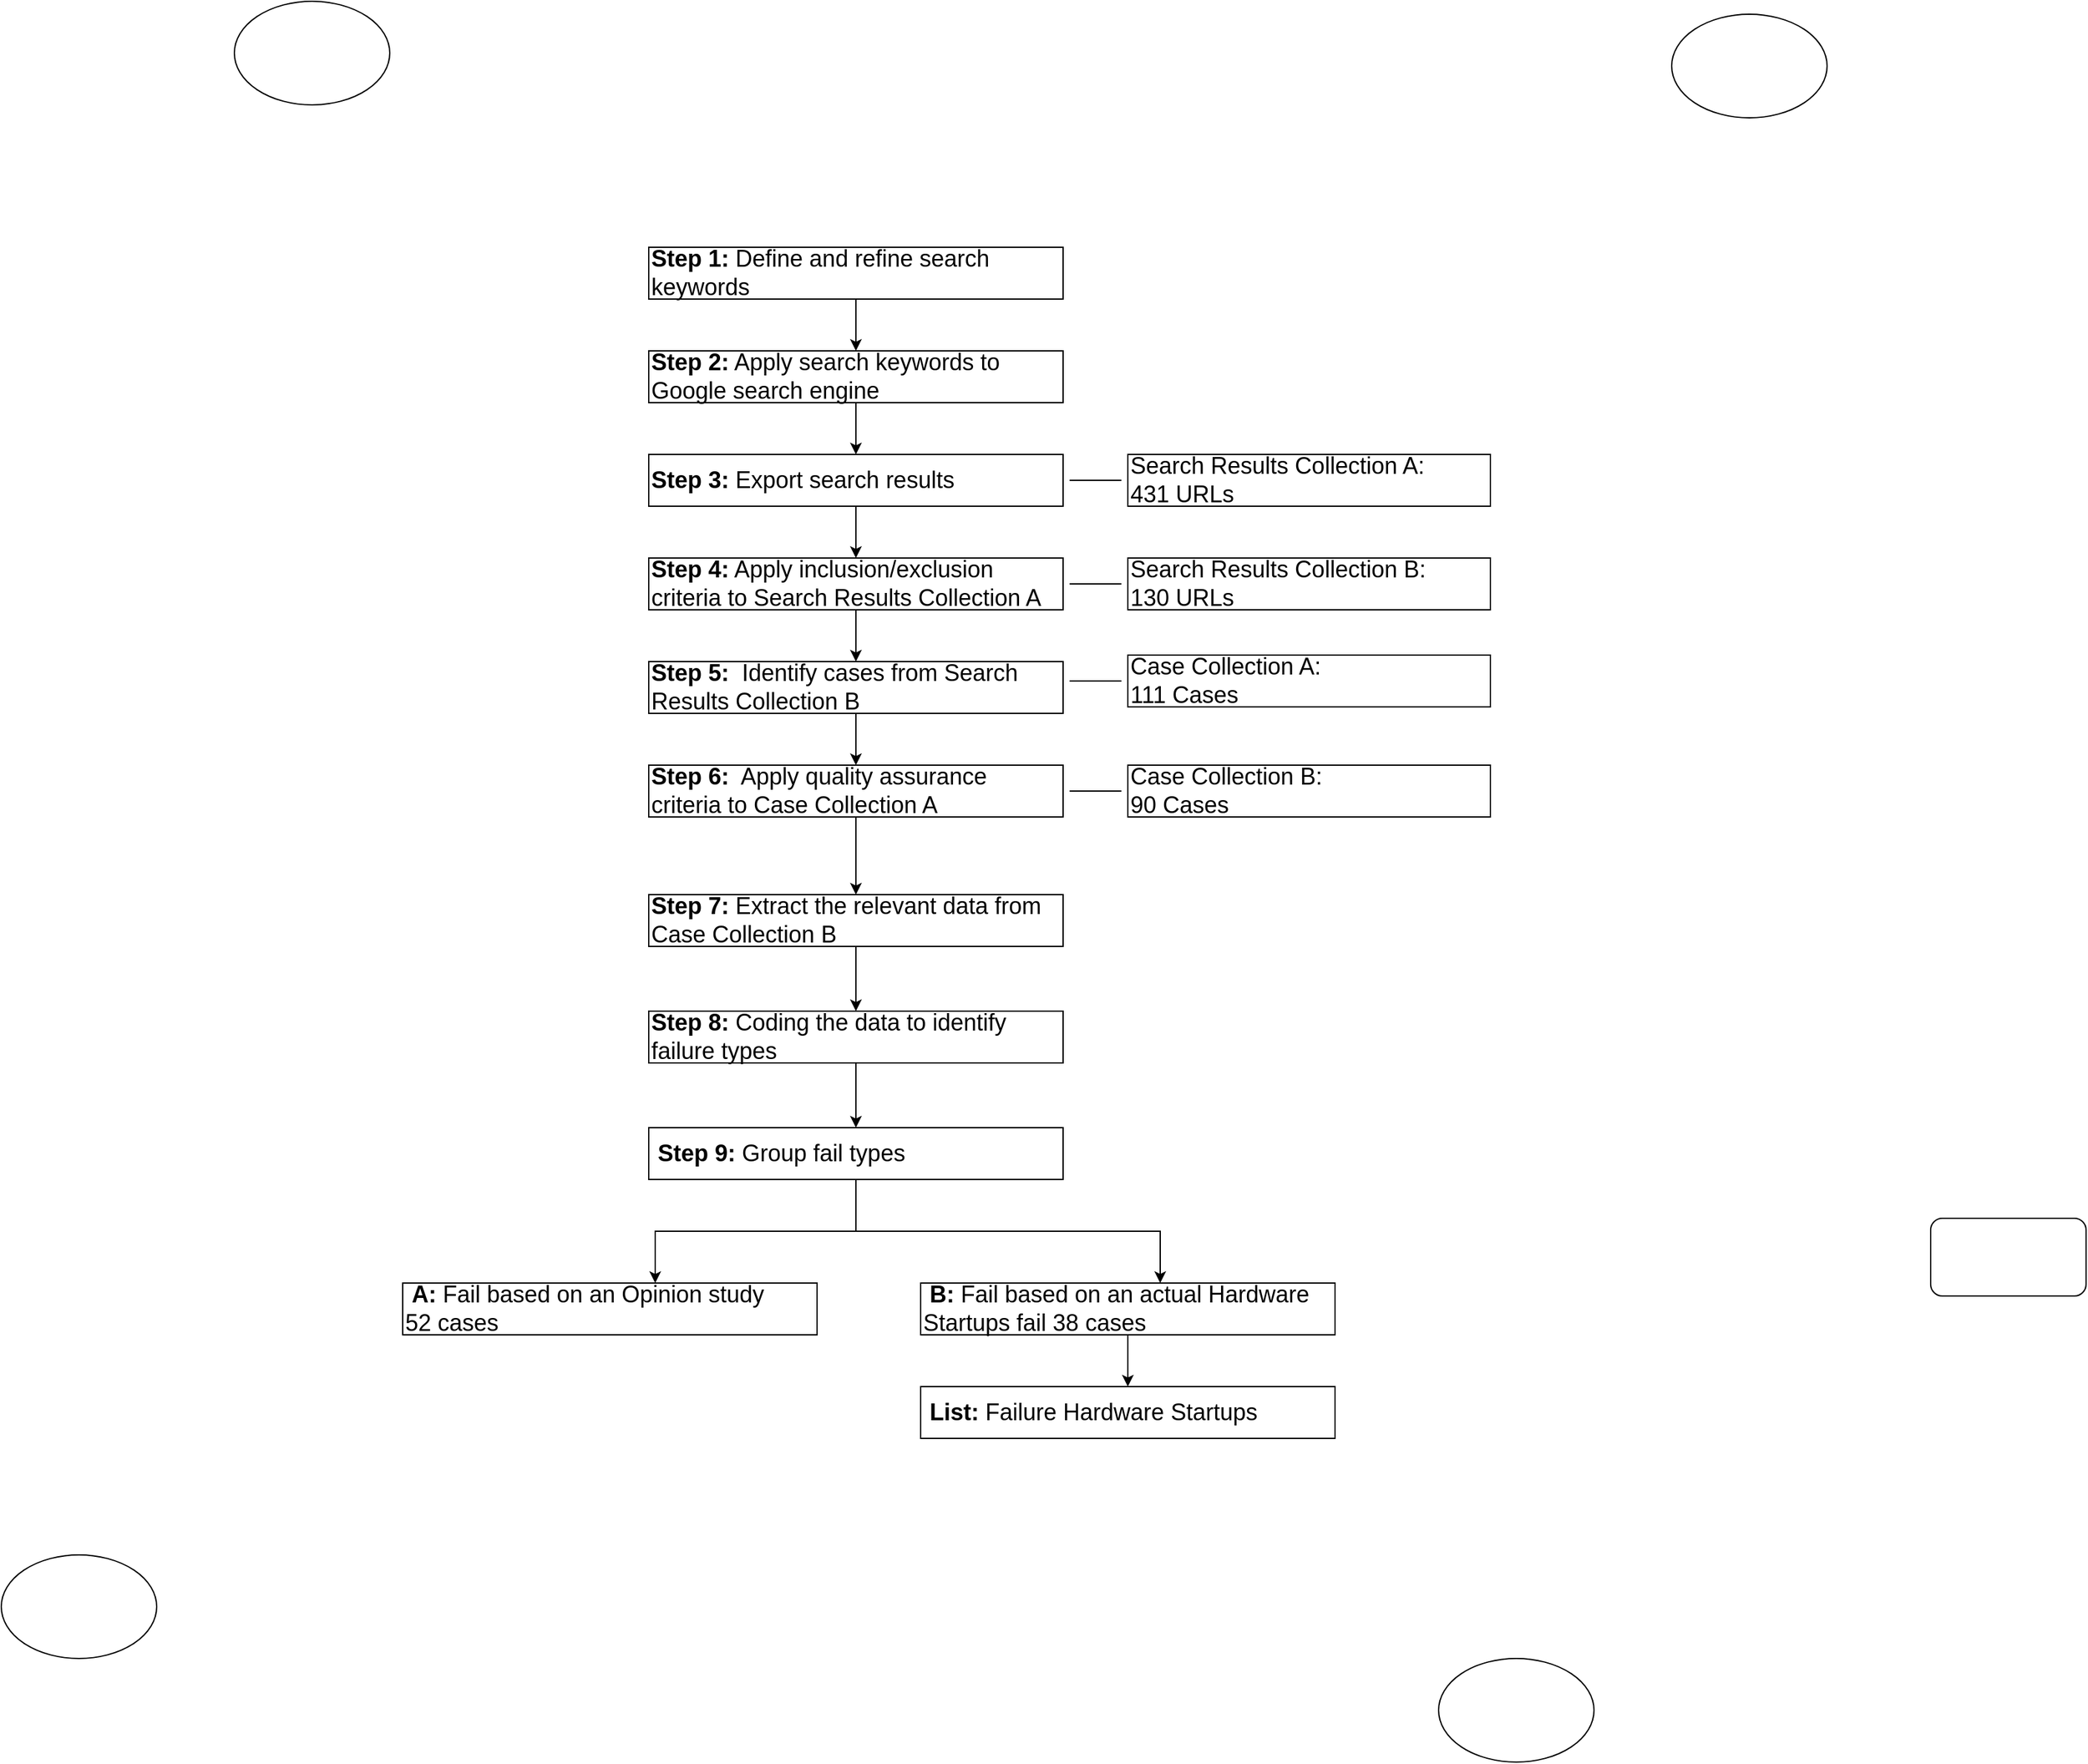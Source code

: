 <mxfile version="16.5.1" type="device"><diagram id="Nd7_CFRV14rQpbXdipW8" name="Page-1"><mxGraphModel dx="1799" dy="1679" grid="1" gridSize="10" guides="1" tooltips="1" connect="1" arrows="1" fold="1" page="1" pageScale="1" pageWidth="850" pageHeight="1100" background="none" math="0" shadow="0"><root><mxCell id="0"/><mxCell id="1" parent="0"/><mxCell id="GdU9TM8Ct2rXfRu2e6hb-13" style="edgeStyle=orthogonalEdgeStyle;rounded=0;orthogonalLoop=1;jettySize=auto;html=1;entryX=0.5;entryY=0;entryDx=0;entryDy=0;" parent="1" source="fW3DbDXMhVstgkhlety4-16" target="fW3DbDXMhVstgkhlety4-19" edge="1"><mxGeometry relative="1" as="geometry"/></mxCell><mxCell id="fW3DbDXMhVstgkhlety4-16" value="&lt;span style=&quot;white-space: normal&quot;&gt;&lt;font style=&quot;font-size: 18px&quot;&gt;&lt;b&gt;Step 1:&lt;/b&gt; Define and refine search keywords&lt;/font&gt;&lt;/span&gt;" style="rounded=0;whiteSpace=wrap;html=1;align=left;" parent="1" vertex="1"><mxGeometry x="80" y="160" width="320" height="40" as="geometry"/></mxCell><mxCell id="bF6Con31p_uxn-oNIRWd-7" style="edgeStyle=orthogonalEdgeStyle;rounded=0;orthogonalLoop=1;jettySize=auto;html=1;entryX=0.5;entryY=0;entryDx=0;entryDy=0;" parent="1" source="fW3DbDXMhVstgkhlety4-19" target="GdU9TM8Ct2rXfRu2e6hb-11" edge="1"><mxGeometry relative="1" as="geometry"/></mxCell><mxCell id="fW3DbDXMhVstgkhlety4-19" value="&lt;font style=&quot;font-size: 18px&quot;&gt;&lt;b&gt;Step 2:&lt;/b&gt; Apply search keywords to Google search engine&lt;/font&gt;" style="rounded=0;whiteSpace=wrap;html=1;align=left;" parent="1" vertex="1"><mxGeometry x="80" y="240" width="320" height="40" as="geometry"/></mxCell><mxCell id="bF6Con31p_uxn-oNIRWd-8" style="edgeStyle=orthogonalEdgeStyle;rounded=0;orthogonalLoop=1;jettySize=auto;html=1;exitX=0.5;exitY=1;exitDx=0;exitDy=0;entryX=0.5;entryY=0;entryDx=0;entryDy=0;" parent="1" source="GdU9TM8Ct2rXfRu2e6hb-11" target="bF6Con31p_uxn-oNIRWd-1" edge="1"><mxGeometry relative="1" as="geometry"/></mxCell><mxCell id="GdU9TM8Ct2rXfRu2e6hb-11" value="&lt;font style=&quot;font-size: 18px&quot;&gt;&lt;b&gt;Step 3:&lt;/b&gt; Export search results&lt;/font&gt;" style="rounded=0;whiteSpace=wrap;html=1;align=left;" parent="1" vertex="1"><mxGeometry x="80" y="320" width="320" height="40" as="geometry"/></mxCell><mxCell id="bF6Con31p_uxn-oNIRWd-9" style="edgeStyle=orthogonalEdgeStyle;rounded=0;orthogonalLoop=1;jettySize=auto;html=1;exitX=0.5;exitY=1;exitDx=0;exitDy=0;entryX=0.5;entryY=0;entryDx=0;entryDy=0;" parent="1" source="bF6Con31p_uxn-oNIRWd-1" target="bF6Con31p_uxn-oNIRWd-2" edge="1"><mxGeometry relative="1" as="geometry"/></mxCell><mxCell id="bF6Con31p_uxn-oNIRWd-1" value="&lt;font style=&quot;font-size: 18px&quot;&gt;&lt;b&gt;Step 4:&lt;/b&gt; Apply inclusion/exclusion criteria to Search Results Collection A&lt;/font&gt;" style="rounded=0;whiteSpace=wrap;html=1;align=left;" parent="1" vertex="1"><mxGeometry x="80" y="400" width="320" height="40" as="geometry"/></mxCell><mxCell id="bF6Con31p_uxn-oNIRWd-10" style="edgeStyle=orthogonalEdgeStyle;rounded=0;orthogonalLoop=1;jettySize=auto;html=1;exitX=0.5;exitY=1;exitDx=0;exitDy=0;entryX=0.5;entryY=0;entryDx=0;entryDy=0;" parent="1" source="bF6Con31p_uxn-oNIRWd-2" target="bF6Con31p_uxn-oNIRWd-3" edge="1"><mxGeometry relative="1" as="geometry"/></mxCell><mxCell id="bF6Con31p_uxn-oNIRWd-2" value="&lt;font style=&quot;font-size: 18px&quot;&gt;&lt;b&gt;Step 5:&lt;/b&gt;&amp;nbsp; Identify cases from Search Results Collection B&lt;/font&gt;" style="rounded=0;whiteSpace=wrap;html=1;align=left;" parent="1" vertex="1"><mxGeometry x="80" y="480" width="320" height="40" as="geometry"/></mxCell><mxCell id="bF6Con31p_uxn-oNIRWd-11" style="edgeStyle=orthogonalEdgeStyle;rounded=0;orthogonalLoop=1;jettySize=auto;html=1;exitX=0.5;exitY=1;exitDx=0;exitDy=0;entryX=0.5;entryY=0;entryDx=0;entryDy=0;" parent="1" source="bF6Con31p_uxn-oNIRWd-3" target="bF6Con31p_uxn-oNIRWd-4" edge="1"><mxGeometry relative="1" as="geometry"/></mxCell><mxCell id="bF6Con31p_uxn-oNIRWd-3" value="&lt;font style=&quot;font-size: 18px&quot;&gt;&lt;b&gt;Step 6:&lt;/b&gt;&amp;nbsp; Apply quality assurance criteria to Case Collection A&lt;/font&gt;" style="rounded=0;whiteSpace=wrap;html=1;align=left;" parent="1" vertex="1"><mxGeometry x="80" y="560" width="320" height="40" as="geometry"/></mxCell><mxCell id="bF6Con31p_uxn-oNIRWd-12" style="edgeStyle=orthogonalEdgeStyle;rounded=0;orthogonalLoop=1;jettySize=auto;html=1;exitX=0.5;exitY=1;exitDx=0;exitDy=0;entryX=0.5;entryY=0;entryDx=0;entryDy=0;" parent="1" source="bF6Con31p_uxn-oNIRWd-4" target="bF6Con31p_uxn-oNIRWd-5" edge="1"><mxGeometry relative="1" as="geometry"/></mxCell><mxCell id="bF6Con31p_uxn-oNIRWd-4" value="&lt;font style=&quot;font-size: 18px&quot;&gt;&lt;b&gt;Step 7:&lt;/b&gt; Extract the relevant data from Case Collection B&lt;/font&gt;" style="rounded=0;whiteSpace=wrap;html=1;align=left;" parent="1" vertex="1"><mxGeometry x="80" y="660" width="320" height="40" as="geometry"/></mxCell><mxCell id="bF6Con31p_uxn-oNIRWd-13" style="edgeStyle=orthogonalEdgeStyle;rounded=0;orthogonalLoop=1;jettySize=auto;html=1;exitX=0.5;exitY=1;exitDx=0;exitDy=0;entryX=0.5;entryY=0;entryDx=0;entryDy=0;" parent="1" source="bF6Con31p_uxn-oNIRWd-5" target="bF6Con31p_uxn-oNIRWd-6" edge="1"><mxGeometry relative="1" as="geometry"/></mxCell><mxCell id="bF6Con31p_uxn-oNIRWd-5" value="&lt;font style=&quot;font-size: 18px&quot;&gt;&lt;b&gt;Step 8:&lt;/b&gt; Coding the data to identify failure types&lt;/font&gt;" style="rounded=0;whiteSpace=wrap;html=1;align=left;" parent="1" vertex="1"><mxGeometry x="80" y="750" width="320" height="40" as="geometry"/></mxCell><mxCell id="o_aUukuBs2WO-H8pidTr-4" style="edgeStyle=orthogonalEdgeStyle;rounded=0;orthogonalLoop=1;jettySize=auto;html=1;" parent="1" source="bF6Con31p_uxn-oNIRWd-6" target="o_aUukuBs2WO-H8pidTr-1" edge="1"><mxGeometry relative="1" as="geometry"><Array as="points"><mxPoint x="240" y="920"/><mxPoint x="475" y="920"/></Array></mxGeometry></mxCell><mxCell id="o_aUukuBs2WO-H8pidTr-5" style="edgeStyle=orthogonalEdgeStyle;rounded=0;orthogonalLoop=1;jettySize=auto;html=1;exitX=0.5;exitY=1;exitDx=0;exitDy=0;" parent="1" source="bF6Con31p_uxn-oNIRWd-6" target="o_aUukuBs2WO-H8pidTr-2" edge="1"><mxGeometry relative="1" as="geometry"><Array as="points"><mxPoint x="240" y="920"/><mxPoint x="85" y="920"/></Array></mxGeometry></mxCell><mxCell id="bF6Con31p_uxn-oNIRWd-6" value="&lt;font style=&quot;font-size: 18px&quot;&gt;&lt;b&gt;&amp;nbsp;Step 9:&amp;nbsp;&lt;/b&gt;Group fail types&lt;/font&gt;" style="rounded=0;whiteSpace=wrap;html=1;align=left;" parent="1" vertex="1"><mxGeometry x="80" y="840" width="320" height="40" as="geometry"/></mxCell><mxCell id="bF6Con31p_uxn-oNIRWd-15" value="&lt;font style=&quot;font-size: 18px&quot;&gt;Search Results Collection A:&lt;br&gt;431 URLs&lt;/font&gt;" style="rounded=0;whiteSpace=wrap;html=1;align=left;" parent="1" vertex="1"><mxGeometry x="450" y="320" width="280" height="40" as="geometry"/></mxCell><mxCell id="bF6Con31p_uxn-oNIRWd-16" value="&lt;font style=&quot;font-size: 18px&quot;&gt;Search Results Collection B:&lt;br&gt;130 URLs&lt;/font&gt;" style="rounded=0;whiteSpace=wrap;html=1;align=left;" parent="1" vertex="1"><mxGeometry x="450" y="400" width="280" height="40" as="geometry"/></mxCell><mxCell id="bF6Con31p_uxn-oNIRWd-19" value="&lt;font style=&quot;font-size: 18px&quot;&gt;Case Collection A:&lt;br&gt;111 Cases&lt;/font&gt;" style="rounded=0;whiteSpace=wrap;html=1;align=left;" parent="1" vertex="1"><mxGeometry x="450" y="475" width="280" height="40" as="geometry"/></mxCell><mxCell id="bF6Con31p_uxn-oNIRWd-20" value="&lt;font style=&quot;font-size: 18px&quot;&gt;Case Collection B:&lt;br&gt;90 Cases&lt;/font&gt;" style="rounded=0;whiteSpace=wrap;html=1;align=left;" parent="1" vertex="1"><mxGeometry x="450" y="560" width="280" height="40" as="geometry"/></mxCell><mxCell id="o_aUukuBs2WO-H8pidTr-7" style="edgeStyle=orthogonalEdgeStyle;rounded=0;orthogonalLoop=1;jettySize=auto;html=1;entryX=0.5;entryY=0;entryDx=0;entryDy=0;" parent="1" source="o_aUukuBs2WO-H8pidTr-1" target="o_aUukuBs2WO-H8pidTr-6" edge="1"><mxGeometry relative="1" as="geometry"/></mxCell><mxCell id="o_aUukuBs2WO-H8pidTr-1" value="&lt;span style=&quot;font-size: 18px&quot;&gt;&lt;b&gt;&amp;nbsp;B:&lt;/b&gt; Fail based on an actual Hardware Startups fail 38 cases&lt;/span&gt;" style="rounded=0;whiteSpace=wrap;html=1;align=left;" parent="1" vertex="1"><mxGeometry x="290" y="960" width="320" height="40" as="geometry"/></mxCell><mxCell id="o_aUukuBs2WO-H8pidTr-2" value="&lt;span style=&quot;font-size: 18px&quot;&gt;&lt;b&gt;&amp;nbsp;A:&lt;/b&gt; Fail based on an Opinion study&lt;br&gt;52 cases&lt;br&gt;&lt;/span&gt;" style="rounded=0;whiteSpace=wrap;html=1;align=left;" parent="1" vertex="1"><mxGeometry x="-110" y="960" width="320" height="40" as="geometry"/></mxCell><mxCell id="o_aUukuBs2WO-H8pidTr-6" value="&lt;span style=&quot;font-size: 18px&quot;&gt;&amp;nbsp;&lt;b&gt;List: &lt;/b&gt;Failure&amp;nbsp;Hardware Startups&lt;/span&gt;" style="rounded=0;whiteSpace=wrap;html=1;align=left;" parent="1" vertex="1"><mxGeometry x="290" y="1040" width="320" height="40" as="geometry"/></mxCell><mxCell id="0PmgJhSP7ms-rwzz8rWF-4" value="" style="rounded=1;whiteSpace=wrap;html=1;" vertex="1" parent="1"><mxGeometry x="1070" y="910" width="120" height="60" as="geometry"/></mxCell><mxCell id="0PmgJhSP7ms-rwzz8rWF-14" value="" style="line;strokeWidth=1;fillColor=none;align=left;verticalAlign=middle;spacingTop=-1;spacingLeft=3;spacingRight=3;rotatable=0;labelPosition=right;points=[];portConstraint=eastwest;" vertex="1" parent="1"><mxGeometry x="405" y="385" width="40" height="70" as="geometry"/></mxCell><mxCell id="0PmgJhSP7ms-rwzz8rWF-15" value="" style="line;strokeWidth=1;fillColor=none;align=left;verticalAlign=middle;spacingTop=-1;spacingLeft=3;spacingRight=3;rotatable=0;labelPosition=right;points=[];portConstraint=eastwest;" vertex="1" parent="1"><mxGeometry x="405" y="460" width="40" height="70" as="geometry"/></mxCell><mxCell id="0PmgJhSP7ms-rwzz8rWF-16" value="" style="line;strokeWidth=1;fillColor=none;align=left;verticalAlign=middle;spacingTop=-1;spacingLeft=3;spacingRight=3;rotatable=0;labelPosition=right;points=[];portConstraint=eastwest;" vertex="1" parent="1"><mxGeometry x="405" y="305" width="40" height="70" as="geometry"/></mxCell><mxCell id="0PmgJhSP7ms-rwzz8rWF-17" value="" style="line;strokeWidth=1;fillColor=none;align=left;verticalAlign=middle;spacingTop=-1;spacingLeft=3;spacingRight=3;rotatable=0;labelPosition=right;points=[];portConstraint=eastwest;" vertex="1" parent="1"><mxGeometry x="405" y="545" width="40" height="70" as="geometry"/></mxCell><mxCell id="0PmgJhSP7ms-rwzz8rWF-18" value="" style="ellipse;whiteSpace=wrap;html=1;" vertex="1" parent="1"><mxGeometry x="690" y="1250" width="120" height="80" as="geometry"/></mxCell><mxCell id="0PmgJhSP7ms-rwzz8rWF-19" value="" style="ellipse;whiteSpace=wrap;html=1;" vertex="1" parent="1"><mxGeometry x="870" y="-20" width="120" height="80" as="geometry"/></mxCell><mxCell id="0PmgJhSP7ms-rwzz8rWF-20" value="" style="ellipse;whiteSpace=wrap;html=1;" vertex="1" parent="1"><mxGeometry x="-240" y="-30" width="120" height="80" as="geometry"/></mxCell><mxCell id="0PmgJhSP7ms-rwzz8rWF-21" value="" style="ellipse;whiteSpace=wrap;html=1;" vertex="1" parent="1"><mxGeometry x="-420" y="1170" width="120" height="80" as="geometry"/></mxCell></root></mxGraphModel></diagram></mxfile>